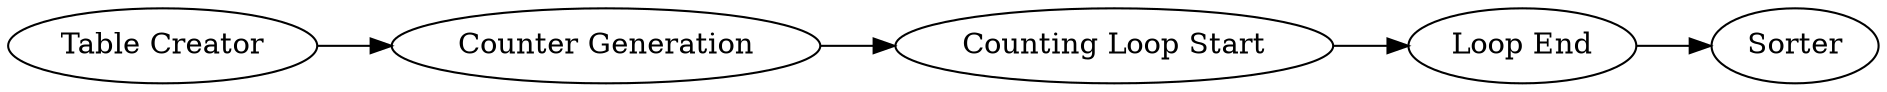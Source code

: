 digraph {
	257 -> 258
	259 -> 257
	255 -> 259
	258 -> 260
	260 [label=Sorter]
	258 [label="Loop End"]
	255 [label="Table Creator"]
	257 [label="Counting Loop Start"]
	259 [label="Counter Generation"]
	rankdir=LR
}
